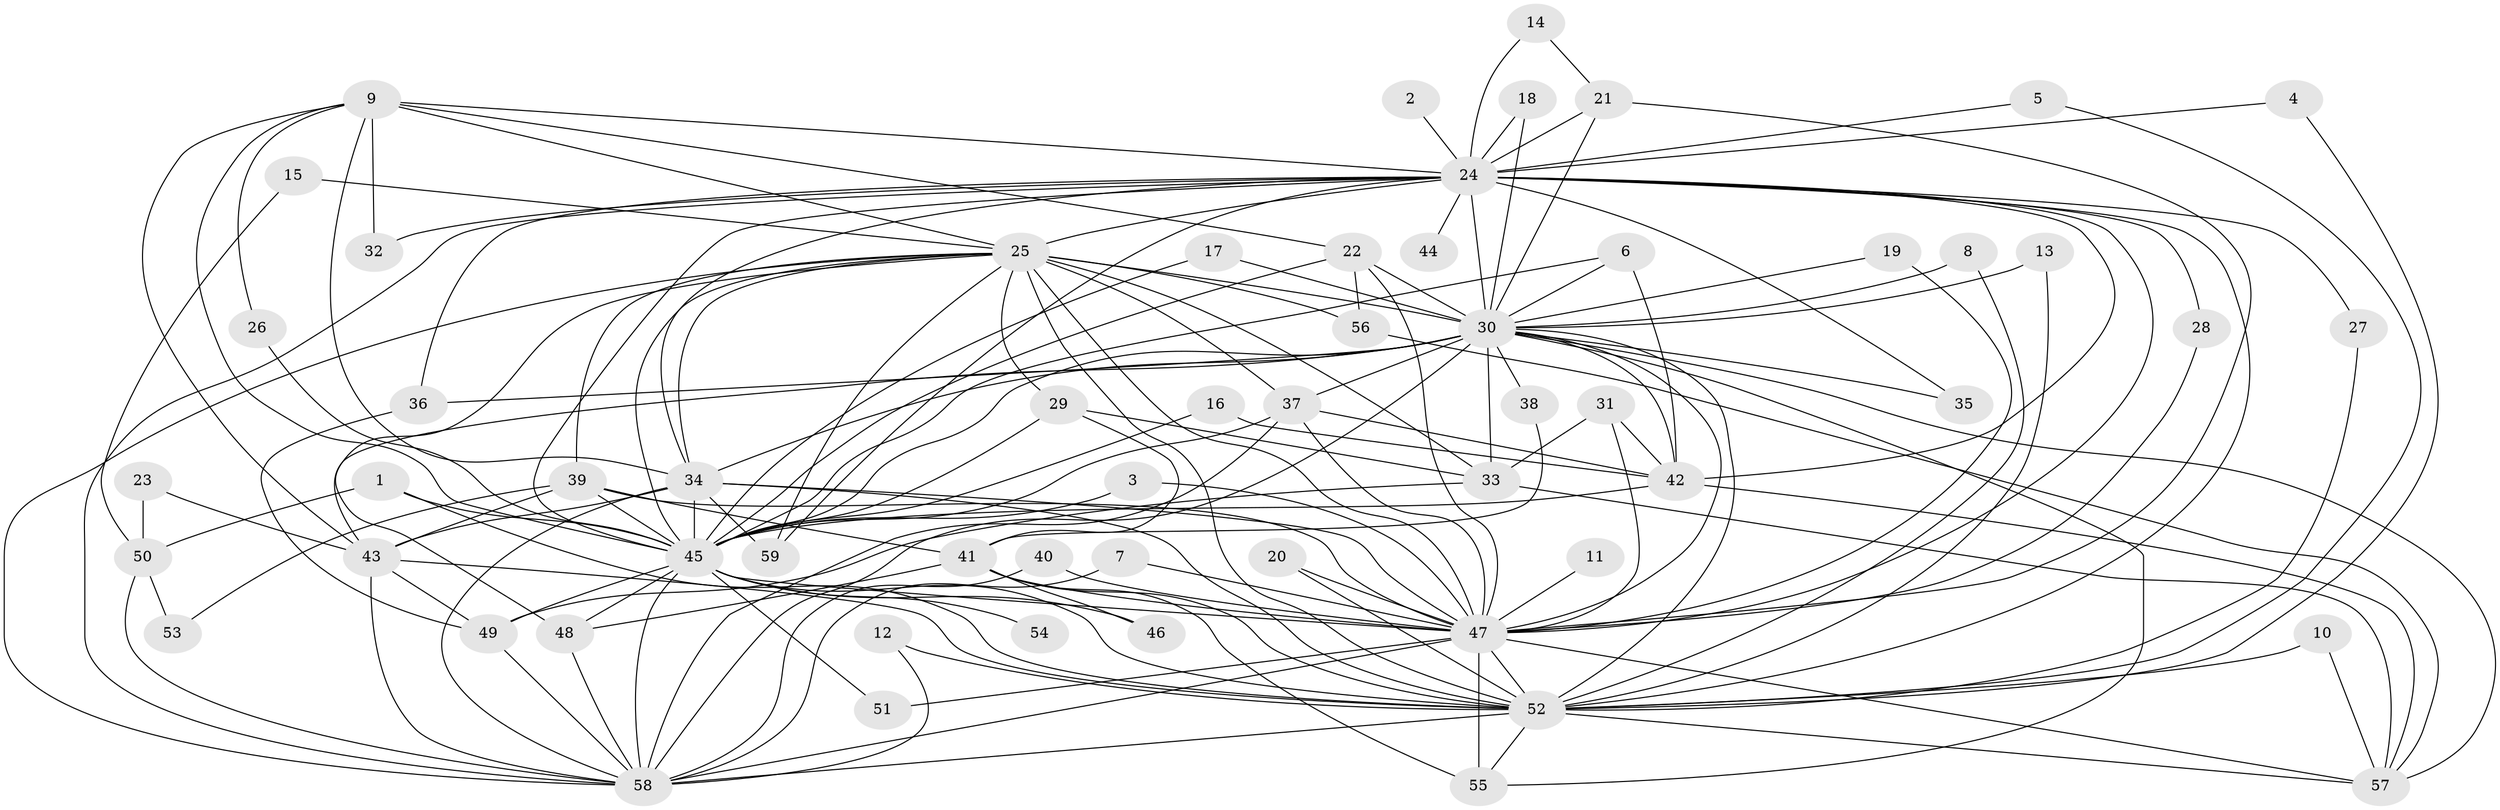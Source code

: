 // original degree distribution, {25: 0.00847457627118644, 16: 0.00847457627118644, 12: 0.00847457627118644, 28: 0.00847457627118644, 18: 0.00847457627118644, 34: 0.00847457627118644, 15: 0.00847457627118644, 24: 0.00847457627118644, 21: 0.00847457627118644, 31: 0.00847457627118644, 3: 0.1864406779661017, 8: 0.01694915254237288, 2: 0.5677966101694916, 4: 0.05084745762711865, 7: 0.00847457627118644, 5: 0.07627118644067797, 6: 0.00847457627118644}
// Generated by graph-tools (version 1.1) at 2025/49/03/09/25 03:49:30]
// undirected, 59 vertices, 158 edges
graph export_dot {
graph [start="1"]
  node [color=gray90,style=filled];
  1;
  2;
  3;
  4;
  5;
  6;
  7;
  8;
  9;
  10;
  11;
  12;
  13;
  14;
  15;
  16;
  17;
  18;
  19;
  20;
  21;
  22;
  23;
  24;
  25;
  26;
  27;
  28;
  29;
  30;
  31;
  32;
  33;
  34;
  35;
  36;
  37;
  38;
  39;
  40;
  41;
  42;
  43;
  44;
  45;
  46;
  47;
  48;
  49;
  50;
  51;
  52;
  53;
  54;
  55;
  56;
  57;
  58;
  59;
  1 -- 45 [weight=1.0];
  1 -- 50 [weight=1.0];
  1 -- 52 [weight=1.0];
  2 -- 24 [weight=2.0];
  3 -- 45 [weight=1.0];
  3 -- 47 [weight=1.0];
  4 -- 24 [weight=1.0];
  4 -- 52 [weight=1.0];
  5 -- 24 [weight=1.0];
  5 -- 52 [weight=1.0];
  6 -- 30 [weight=1.0];
  6 -- 42 [weight=1.0];
  6 -- 45 [weight=1.0];
  7 -- 47 [weight=1.0];
  7 -- 58 [weight=1.0];
  8 -- 30 [weight=1.0];
  8 -- 52 [weight=1.0];
  9 -- 22 [weight=1.0];
  9 -- 24 [weight=1.0];
  9 -- 25 [weight=1.0];
  9 -- 26 [weight=1.0];
  9 -- 32 [weight=1.0];
  9 -- 34 [weight=1.0];
  9 -- 43 [weight=1.0];
  9 -- 45 [weight=1.0];
  10 -- 52 [weight=1.0];
  10 -- 57 [weight=1.0];
  11 -- 47 [weight=1.0];
  12 -- 52 [weight=1.0];
  12 -- 58 [weight=1.0];
  13 -- 30 [weight=1.0];
  13 -- 52 [weight=1.0];
  14 -- 21 [weight=1.0];
  14 -- 24 [weight=1.0];
  15 -- 25 [weight=1.0];
  15 -- 50 [weight=1.0];
  16 -- 42 [weight=1.0];
  16 -- 45 [weight=1.0];
  17 -- 30 [weight=1.0];
  17 -- 45 [weight=1.0];
  18 -- 24 [weight=1.0];
  18 -- 30 [weight=1.0];
  19 -- 30 [weight=1.0];
  19 -- 47 [weight=1.0];
  20 -- 47 [weight=1.0];
  20 -- 52 [weight=1.0];
  21 -- 24 [weight=2.0];
  21 -- 30 [weight=1.0];
  21 -- 47 [weight=1.0];
  22 -- 30 [weight=1.0];
  22 -- 45 [weight=1.0];
  22 -- 47 [weight=1.0];
  22 -- 56 [weight=1.0];
  23 -- 43 [weight=1.0];
  23 -- 50 [weight=1.0];
  24 -- 25 [weight=2.0];
  24 -- 27 [weight=1.0];
  24 -- 28 [weight=1.0];
  24 -- 30 [weight=2.0];
  24 -- 32 [weight=1.0];
  24 -- 34 [weight=2.0];
  24 -- 35 [weight=1.0];
  24 -- 36 [weight=1.0];
  24 -- 42 [weight=1.0];
  24 -- 44 [weight=2.0];
  24 -- 45 [weight=2.0];
  24 -- 47 [weight=4.0];
  24 -- 52 [weight=2.0];
  24 -- 58 [weight=2.0];
  24 -- 59 [weight=1.0];
  25 -- 29 [weight=1.0];
  25 -- 30 [weight=2.0];
  25 -- 33 [weight=1.0];
  25 -- 34 [weight=1.0];
  25 -- 37 [weight=1.0];
  25 -- 39 [weight=1.0];
  25 -- 45 [weight=2.0];
  25 -- 47 [weight=2.0];
  25 -- 48 [weight=1.0];
  25 -- 52 [weight=2.0];
  25 -- 56 [weight=1.0];
  25 -- 58 [weight=1.0];
  25 -- 59 [weight=1.0];
  26 -- 45 [weight=1.0];
  27 -- 52 [weight=1.0];
  28 -- 47 [weight=1.0];
  29 -- 33 [weight=1.0];
  29 -- 41 [weight=1.0];
  29 -- 45 [weight=1.0];
  30 -- 33 [weight=2.0];
  30 -- 34 [weight=2.0];
  30 -- 35 [weight=1.0];
  30 -- 36 [weight=2.0];
  30 -- 37 [weight=1.0];
  30 -- 38 [weight=1.0];
  30 -- 42 [weight=1.0];
  30 -- 43 [weight=1.0];
  30 -- 45 [weight=1.0];
  30 -- 47 [weight=3.0];
  30 -- 52 [weight=2.0];
  30 -- 55 [weight=1.0];
  30 -- 57 [weight=1.0];
  30 -- 58 [weight=2.0];
  31 -- 33 [weight=1.0];
  31 -- 42 [weight=1.0];
  31 -- 47 [weight=1.0];
  33 -- 49 [weight=1.0];
  33 -- 57 [weight=1.0];
  34 -- 43 [weight=1.0];
  34 -- 45 [weight=2.0];
  34 -- 47 [weight=3.0];
  34 -- 52 [weight=1.0];
  34 -- 58 [weight=1.0];
  34 -- 59 [weight=1.0];
  36 -- 49 [weight=1.0];
  37 -- 42 [weight=1.0];
  37 -- 45 [weight=1.0];
  37 -- 47 [weight=1.0];
  37 -- 58 [weight=1.0];
  38 -- 41 [weight=1.0];
  39 -- 41 [weight=1.0];
  39 -- 43 [weight=1.0];
  39 -- 45 [weight=1.0];
  39 -- 47 [weight=1.0];
  39 -- 53 [weight=1.0];
  40 -- 47 [weight=1.0];
  40 -- 58 [weight=1.0];
  41 -- 46 [weight=1.0];
  41 -- 47 [weight=1.0];
  41 -- 48 [weight=1.0];
  41 -- 52 [weight=1.0];
  41 -- 55 [weight=1.0];
  42 -- 45 [weight=1.0];
  42 -- 57 [weight=1.0];
  43 -- 49 [weight=1.0];
  43 -- 52 [weight=1.0];
  43 -- 58 [weight=1.0];
  45 -- 46 [weight=1.0];
  45 -- 47 [weight=2.0];
  45 -- 48 [weight=1.0];
  45 -- 49 [weight=1.0];
  45 -- 51 [weight=1.0];
  45 -- 52 [weight=1.0];
  45 -- 54 [weight=1.0];
  45 -- 58 [weight=1.0];
  47 -- 51 [weight=1.0];
  47 -- 52 [weight=2.0];
  47 -- 55 [weight=2.0];
  47 -- 57 [weight=1.0];
  47 -- 58 [weight=2.0];
  48 -- 58 [weight=1.0];
  49 -- 58 [weight=1.0];
  50 -- 53 [weight=1.0];
  50 -- 58 [weight=1.0];
  52 -- 55 [weight=1.0];
  52 -- 57 [weight=1.0];
  52 -- 58 [weight=1.0];
  56 -- 57 [weight=1.0];
}
